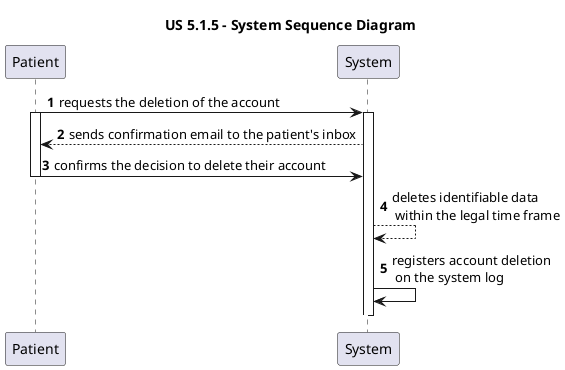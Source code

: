 @startuml
'https://plantuml.com/sequence-diagram

title "US 5.1.5 - System Sequence Diagram"

autonumber

participant Patient as PAT
participant System as SYS

PAT -> SYS : requests the deletion of the account
activate PAT
activate SYS

SYS --> PAT : sends confirmation email to the patient's inbox

PAT -> SYS : confirms the decision to delete their account
deactivate PAT

SYS --> SYS : deletes identifiable data\n within the legal time frame

SYS -> SYS : registers account deletion\n on the system log

autonumber stop
SYS -[#white]> PAT

deactivate SYS

@enduml